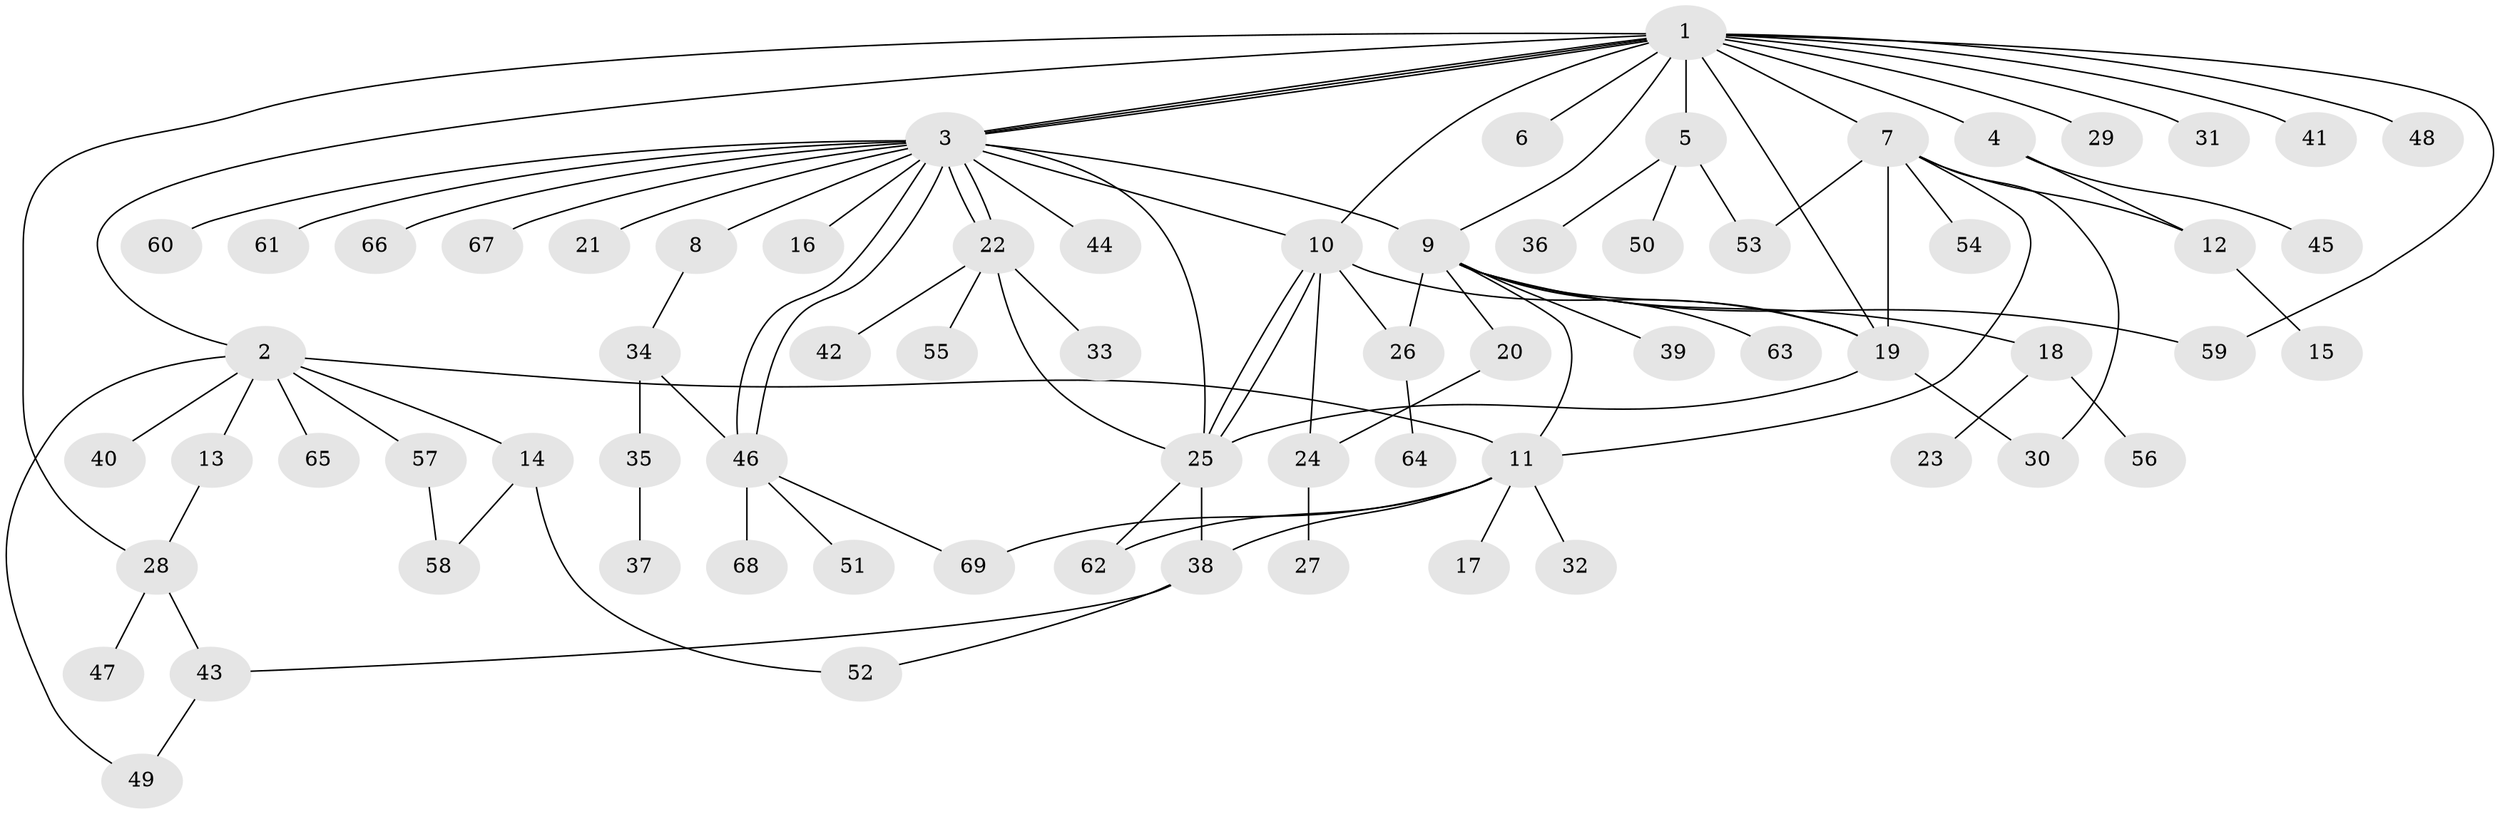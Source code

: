 // coarse degree distribution, {16: 0.019230769230769232, 7: 0.057692307692307696, 18: 0.019230769230769232, 4: 0.038461538461538464, 3: 0.057692307692307696, 1: 0.4807692307692308, 8: 0.019230769230769232, 5: 0.07692307692307693, 2: 0.21153846153846154, 9: 0.019230769230769232}
// Generated by graph-tools (version 1.1) at 2025/51/02/27/25 19:51:58]
// undirected, 69 vertices, 98 edges
graph export_dot {
graph [start="1"]
  node [color=gray90,style=filled];
  1;
  2;
  3;
  4;
  5;
  6;
  7;
  8;
  9;
  10;
  11;
  12;
  13;
  14;
  15;
  16;
  17;
  18;
  19;
  20;
  21;
  22;
  23;
  24;
  25;
  26;
  27;
  28;
  29;
  30;
  31;
  32;
  33;
  34;
  35;
  36;
  37;
  38;
  39;
  40;
  41;
  42;
  43;
  44;
  45;
  46;
  47;
  48;
  49;
  50;
  51;
  52;
  53;
  54;
  55;
  56;
  57;
  58;
  59;
  60;
  61;
  62;
  63;
  64;
  65;
  66;
  67;
  68;
  69;
  1 -- 2;
  1 -- 3;
  1 -- 3;
  1 -- 3;
  1 -- 4;
  1 -- 5;
  1 -- 6;
  1 -- 7;
  1 -- 9;
  1 -- 10;
  1 -- 19;
  1 -- 28;
  1 -- 29;
  1 -- 31;
  1 -- 41;
  1 -- 48;
  1 -- 59;
  2 -- 11;
  2 -- 13;
  2 -- 14;
  2 -- 40;
  2 -- 49;
  2 -- 57;
  2 -- 65;
  3 -- 8;
  3 -- 9;
  3 -- 10;
  3 -- 16;
  3 -- 21;
  3 -- 22;
  3 -- 22;
  3 -- 25;
  3 -- 44;
  3 -- 46;
  3 -- 46;
  3 -- 60;
  3 -- 61;
  3 -- 66;
  3 -- 67;
  4 -- 12;
  4 -- 45;
  5 -- 36;
  5 -- 50;
  5 -- 53;
  7 -- 11;
  7 -- 12;
  7 -- 19;
  7 -- 30;
  7 -- 53;
  7 -- 54;
  8 -- 34;
  9 -- 11;
  9 -- 18;
  9 -- 19;
  9 -- 20;
  9 -- 26;
  9 -- 39;
  9 -- 59;
  9 -- 63;
  10 -- 19;
  10 -- 24;
  10 -- 25;
  10 -- 25;
  10 -- 26;
  11 -- 17;
  11 -- 32;
  11 -- 38;
  11 -- 62;
  11 -- 69;
  12 -- 15;
  13 -- 28;
  14 -- 52;
  14 -- 58;
  18 -- 23;
  18 -- 56;
  19 -- 25;
  19 -- 30;
  20 -- 24;
  22 -- 25;
  22 -- 33;
  22 -- 42;
  22 -- 55;
  24 -- 27;
  25 -- 38;
  25 -- 62;
  26 -- 64;
  28 -- 43;
  28 -- 47;
  34 -- 35;
  34 -- 46;
  35 -- 37;
  38 -- 43;
  38 -- 52;
  43 -- 49;
  46 -- 51;
  46 -- 68;
  46 -- 69;
  57 -- 58;
}
